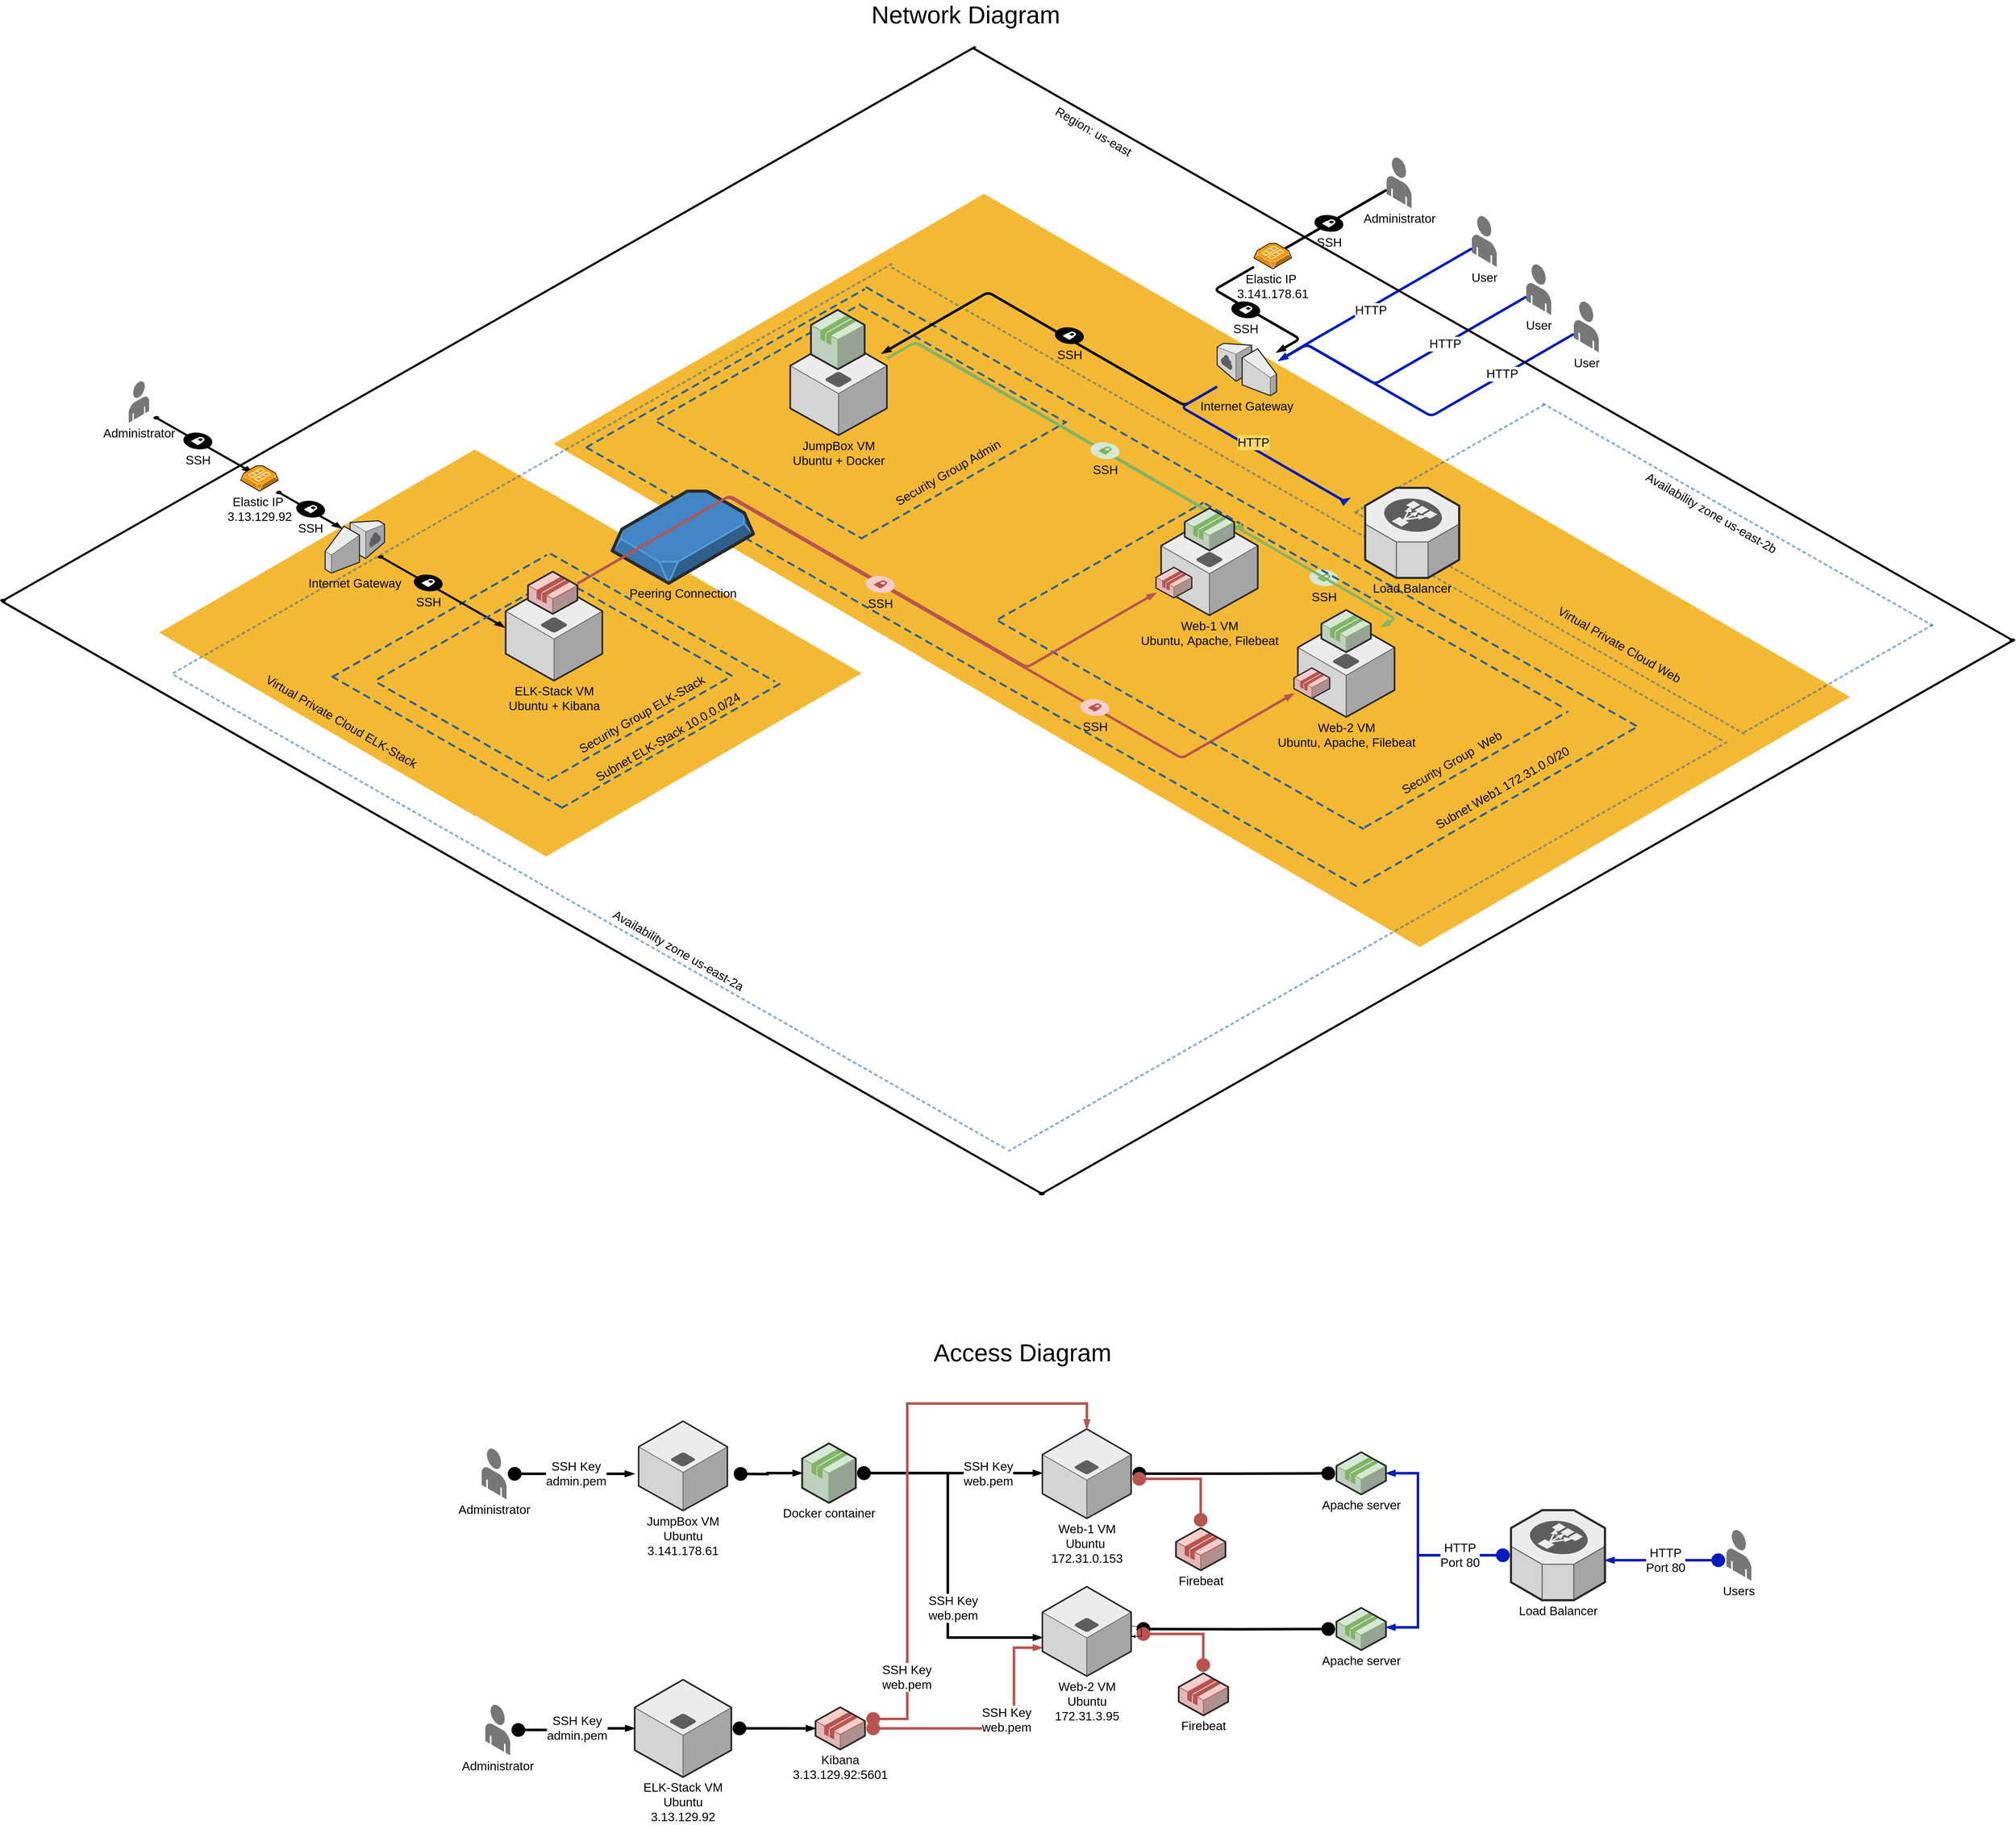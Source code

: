 <mxfile version="14.9.6" type="device"><diagram name="Page-1" id="aaaa8250-4180-3840-79b5-4cada1eebb92"><mxGraphModel dx="9424" dy="5125" grid="1" gridSize="10" guides="1" tooltips="1" connect="1" arrows="1" fold="1" page="1" pageScale="1" pageWidth="827" pageHeight="1169" background="none" math="0" shadow="0"><root><mxCell id="0"/><mxCell id="1" parent="0"/><mxCell id="qwmpuhk69MHLB99LC39P-27" value="" style="verticalLabelPosition=bottom;html=1;verticalAlign=top;strokeWidth=1;align=center;outlineConnect=0;dashed=0;outlineConnect=0;shape=mxgraph.aws3d.spot;aspect=fixed;" vertex="1" parent="1"><mxGeometry x="-850" y="1184.65" width="1240" height="720" as="geometry"/></mxCell><mxCell id="90_ph6UE6vy7NCLVFULz-76" value="" style="group" parent="1" vertex="1" connectable="0"><mxGeometry x="-55.06" y="682" width="2527.95" height="1470.63" as="geometry"/></mxCell><mxCell id="90_ph6UE6vy7NCLVFULz-73" value="" style="verticalLabelPosition=bottom;html=1;verticalAlign=top;strokeWidth=1;align=center;outlineConnect=0;dashed=0;outlineConnect=0;shape=mxgraph.aws3d.spot;aspect=fixed;" parent="90_ph6UE6vy7NCLVFULz-76" vertex="1"><mxGeometry x="1076.06" y="567.6" width="1451.89" height="843.03" as="geometry"/></mxCell><mxCell id="90_ph6UE6vy7NCLVFULz-74" value="" style="verticalLabelPosition=bottom;html=1;verticalAlign=top;strokeWidth=1;align=center;outlineConnect=0;dashed=0;outlineConnect=0;shape=mxgraph.aws3d.spot;aspect=fixed;" parent="90_ph6UE6vy7NCLVFULz-76" vertex="1"><mxGeometry x="100" width="1451.89" height="843.03" as="geometry"/></mxCell><mxCell id="90_ph6UE6vy7NCLVFULz-75" value="" style="verticalLabelPosition=bottom;html=1;verticalAlign=top;strokeWidth=1;align=center;outlineConnect=0;dashed=0;outlineConnect=0;shape=mxgraph.aws3d.spot;aspect=fixed;" parent="90_ph6UE6vy7NCLVFULz-76" vertex="1"><mxGeometry x="821.92" y="419.8" width="1451.89" height="843.03" as="geometry"/></mxCell><mxCell id="90_ph6UE6vy7NCLVFULz-30" value="" style="verticalLabelPosition=bottom;html=1;verticalAlign=top;strokeWidth=1;align=center;outlineConnect=0;dashed=0;outlineConnect=0;shape=mxgraph.aws3d.spot;aspect=fixed;" parent="90_ph6UE6vy7NCLVFULz-76" vertex="1"><mxGeometry x="956.06" y="637.6" width="1451.89" height="843.03" as="geometry"/></mxCell><mxCell id="7OMBLmciwJPAoPGfYYDL-64" value="" style="verticalLabelPosition=bottom;html=1;verticalAlign=top;strokeWidth=1;align=center;outlineConnect=0;dashed=0;outlineConnect=0;shape=mxgraph.aws3d.spot;aspect=fixed;" parent="90_ph6UE6vy7NCLVFULz-76" vertex="1"><mxGeometry x="-20" y="70" width="1451.89" height="843.03" as="geometry"/></mxCell><mxCell id="0JqIKPnrC1fX6wfPZxHP-19" value="" style="verticalLabelPosition=bottom;html=1;verticalAlign=top;strokeWidth=1;align=center;outlineConnect=0;dashed=0;outlineConnect=0;shape=mxgraph.aws3d.spot;aspect=fixed;" parent="90_ph6UE6vy7NCLVFULz-76" vertex="1"><mxGeometry x="701.92" y="489.8" width="1451.89" height="843.03" as="geometry"/></mxCell><mxCell id="90_ph6UE6vy7NCLVFULz-55" value="&lt;font style=&quot;font-size: 24px&quot;&gt;Availability zone&amp;nbsp;us-east-2b&lt;/font&gt;" style="text;html=1;strokeColor=none;fillColor=none;align=center;verticalAlign=middle;whiteSpace=wrap;rounded=0;rotation=30;" parent="90_ph6UE6vy7NCLVFULz-76" vertex="1"><mxGeometry x="2045.06" y="618" width="420" height="20" as="geometry"/></mxCell><mxCell id="7OMBLmciwJPAoPGfYYDL-44" value="&lt;font style=&quot;font-size: 24px&quot;&gt;SSH&lt;/font&gt;" style="verticalLabelPosition=bottom;html=1;verticalAlign=top;strokeWidth=1;dashed=0;shape=mxgraph.aws3d.secureConnection;fillColor=#d5e8d4;strokeColor=#82b366;aspect=fixed;rounded=1;shadow=0;comic=0;fontSize=12" parent="90_ph6UE6vy7NCLVFULz-76" vertex="1"><mxGeometry x="1465.06" y="738.0" width="57.0" height="34" as="geometry"/></mxCell><mxCell id="qwmpuhk69MHLB99LC39P-14" value="" style="group" vertex="1" connectable="0" parent="90_ph6UE6vy7NCLVFULz-76"><mxGeometry x="605.06" y="498" width="1710.67" height="1040.63" as="geometry"/></mxCell><mxCell id="qwmpuhk69MHLB99LC39P-15" value="" style="verticalLabelPosition=bottom;html=1;verticalAlign=top;strokeWidth=1;dashed=0;shape=mxgraph.aws3d.dashedArrowlessEdge;aspect=fixed;rounded=1;shadow=0;comic=0;fontFamily=Verdana;fontSize=12" vertex="1" parent="qwmpuhk69MHLB99LC39P-14"><mxGeometry x="-10" y="-314.06" width="1516.33" height="864.06" as="geometry"/></mxCell><mxCell id="qwmpuhk69MHLB99LC39P-16" value="" style="verticalLabelPosition=bottom;html=1;verticalAlign=top;strokeWidth=1;dashed=0;shape=mxgraph.aws3d.dashedArrowlessEdge;aspect=fixed;rounded=1;shadow=0;comic=0;fontFamily=Verdana;fontSize=12" vertex="1" parent="qwmpuhk69MHLB99LC39P-14"><mxGeometry x="-560" y="0.89" width="1519.6" height="865.93" as="geometry"/></mxCell><mxCell id="qwmpuhk69MHLB99LC39P-18" value="" style="verticalLabelPosition=bottom;html=1;verticalAlign=top;strokeWidth=1;dashed=0;shape=mxgraph.aws3d.dashedArrowlessEdge;aspect=fixed;rounded=1;shadow=0;comic=0;fontFamily=Verdana;fontSize=12;flipV=1;" vertex="1" parent="qwmpuhk69MHLB99LC39P-14"><mxGeometry x="967.563" y="551.995" width="533.232" height="304.085" as="geometry"/></mxCell><mxCell id="90_ph6UE6vy7NCLVFULz-26" value="" style="group" parent="1" vertex="1" connectable="0"><mxGeometry x="-910" y="1050" width="270" height="200" as="geometry"/></mxCell><mxCell id="7OMBLmciwJPAoPGfYYDL-54" value="&lt;font style=&quot;font-size: 24px&quot;&gt;Administrator&lt;/font&gt;" style="verticalLabelPosition=bottom;html=1;verticalAlign=top;strokeWidth=1;align=center;outlineConnect=0;dashed=0;outlineConnect=0;shape=mxgraph.aws3d.end_user;strokeColor=none;fillColor=#777777;aspect=fixed;flipH=1;" parent="90_ph6UE6vy7NCLVFULz-26" vertex="1"><mxGeometry width="40.091" height="82.195" as="geometry"/></mxCell><mxCell id="7OMBLmciwJPAoPGfYYDL-55" value="" style="verticalLabelPosition=bottom;html=1;verticalAlign=top;strokeWidth=1;dashed=0;shape=mxgraph.aws3d.arrowSE;fillColor=#000000;aspect=fixed;rounded=1;shadow=0;comic=0;fontFamily=Verdana;fontSize=12" parent="90_ph6UE6vy7NCLVFULz-26" vertex="1"><mxGeometry x="49.09" y="69.71" width="193.94" height="110.29" as="geometry"/></mxCell><mxCell id="7OMBLmciwJPAoPGfYYDL-37" value="" style="group" parent="1" vertex="1" connectable="0"><mxGeometry x="220" y="899.6" width="723.79" height="460" as="geometry"/></mxCell><mxCell id="0JqIKPnrC1fX6wfPZxHP-28" value="" style="verticalLabelPosition=bottom;html=1;verticalAlign=top;strokeWidth=1;dashed=0;shape=mxgraph.aws3d.dashedArrowlessEdge;fillColor=#000000;aspect=fixed;rounded=1;shadow=0;comic=0;fontFamily=Verdana;fontSize=12;fontColor=#000000;flipV=1;" parent="7OMBLmciwJPAoPGfYYDL-37" vertex="1"><mxGeometry x="310" y="231" width="402.29" height="228.72" as="geometry"/></mxCell><mxCell id="0JqIKPnrC1fX6wfPZxHP-29" value="" style="verticalLabelPosition=bottom;html=1;verticalAlign=top;strokeWidth=1;dashed=0;shape=mxgraph.aws3d.dashedArrowlessEdge;fillColor=#000000;aspect=fixed;rounded=1;shadow=0;comic=0;fontFamily=Verdana;fontSize=12;fontColor=#000000;flipV=1;" parent="7OMBLmciwJPAoPGfYYDL-37" vertex="1"><mxGeometry x="-90" width="397" height="225.72" as="geometry"/></mxCell><mxCell id="0JqIKPnrC1fX6wfPZxHP-30" value="" style="verticalLabelPosition=bottom;html=1;verticalAlign=top;strokeWidth=1;dashed=0;shape=mxgraph.aws3d.dashedArrowlessEdge;aspect=fixed;rounded=1;shadow=0;comic=0;fontFamily=Verdana;fontSize=12" parent="7OMBLmciwJPAoPGfYYDL-37" vertex="1"><mxGeometry x="-90" y="231.59" width="400.84" height="228.41" as="geometry"/></mxCell><mxCell id="0JqIKPnrC1fX6wfPZxHP-31" value="" style="verticalLabelPosition=bottom;html=1;verticalAlign=top;strokeWidth=1;dashed=0;shape=mxgraph.aws3d.dashedArrowlessEdge;aspect=fixed;rounded=1;shadow=0;comic=0;fontFamily=Verdana;fontSize=12" parent="7OMBLmciwJPAoPGfYYDL-37" vertex="1"><mxGeometry x="310" y="2.81" width="398.69" height="227.19" as="geometry"/></mxCell><mxCell id="0JqIKPnrC1fX6wfPZxHP-33" value="&lt;font style=&quot;font-size: 24px&quot;&gt;Security Group Admin&lt;/font&gt;" style="text;html=1;strokeColor=none;fillColor=none;align=center;verticalAlign=middle;whiteSpace=wrap;rounded=0;rotation=-30;" parent="7OMBLmciwJPAoPGfYYDL-37" vertex="1"><mxGeometry x="320.44" y="320.4" width="321.41" height="20" as="geometry"/></mxCell><mxCell id="0JqIKPnrC1fX6wfPZxHP-14" value="&lt;font style=&quot;font-size: 24px&quot;&gt;User&lt;/font&gt;" style="verticalLabelPosition=bottom;html=1;verticalAlign=top;strokeWidth=1;align=center;outlineConnect=0;dashed=0;outlineConnect=0;shape=mxgraph.aws3d.end_user;strokeColor=none;fillColor=#777777;aspect=fixed;" parent="1" vertex="1"><mxGeometry x="1729.5" y="725.18" width="49" height="100.46" as="geometry"/></mxCell><mxCell id="0JqIKPnrC1fX6wfPZxHP-36" value="&lt;font style=&quot;font-size: 24px&quot;&gt;User&lt;/font&gt;" style="verticalLabelPosition=bottom;html=1;verticalAlign=top;strokeWidth=1;align=center;outlineConnect=0;dashed=0;outlineConnect=0;shape=mxgraph.aws3d.end_user;strokeColor=none;fillColor=#777777;aspect=fixed;" parent="1" vertex="1"><mxGeometry x="1836.5" y="820" width="49" height="100.46" as="geometry"/></mxCell><mxCell id="0JqIKPnrC1fX6wfPZxHP-37" value="&lt;font style=&quot;font-size: 24px&quot;&gt;User&lt;/font&gt;" style="verticalLabelPosition=bottom;html=1;verticalAlign=top;strokeWidth=1;align=center;outlineConnect=0;dashed=0;outlineConnect=0;shape=mxgraph.aws3d.end_user;strokeColor=none;fillColor=#777777;aspect=fixed;" parent="1" vertex="1"><mxGeometry x="1930" y="893.18" width="49" height="100.46" as="geometry"/></mxCell><mxCell id="0JqIKPnrC1fX6wfPZxHP-38" value="&lt;font style=&quot;font-size: 24px&quot;&gt;Administrator&lt;/font&gt;" style="verticalLabelPosition=bottom;html=1;verticalAlign=top;strokeWidth=1;align=center;outlineConnect=0;dashed=0;outlineConnect=0;shape=mxgraph.aws3d.end_user;strokeColor=none;fillColor=#777777;aspect=fixed;" parent="1" vertex="1"><mxGeometry x="1562" y="610" width="49" height="100.46" as="geometry"/></mxCell><mxCell id="0JqIKPnrC1fX6wfPZxHP-49" value="&lt;font style=&quot;font-size: 24px&quot;&gt;Virtual Private Cloud Web&lt;/font&gt;" style="text;html=1;strokeColor=none;fillColor=none;align=center;verticalAlign=middle;whiteSpace=wrap;rounded=0;rotation=30;" parent="1" vertex="1"><mxGeometry x="1859.0" y="1559" width="321.41" height="20" as="geometry"/></mxCell><mxCell id="0JqIKPnrC1fX6wfPZxHP-53" value="" style="edgeStyle=isometricEdgeStyle;endArrow=blockThin;html=1;labelBackgroundColor=none;strokeColor=#001DBC;strokeWidth=5;fontFamily=Verdana;fontSize=12;endFill=1;fillColor=#0050ef;" parent="1" source="0JqIKPnrC1fX6wfPZxHP-14" edge="1"><mxGeometry width="50" height="100" relative="1" as="geometry"><mxPoint x="1405.29" y="593.947" as="sourcePoint"/><mxPoint x="1350" y="1010" as="targetPoint"/><Array as="points"><mxPoint x="1418.43" y="970"/></Array></mxGeometry></mxCell><mxCell id="90_ph6UE6vy7NCLVFULz-3" value="&lt;font style=&quot;font-size: 24px&quot;&gt;HTTP&lt;/font&gt;" style="edgeLabel;html=1;align=center;verticalAlign=middle;resizable=0;points=[];" parent="0JqIKPnrC1fX6wfPZxHP-53" vertex="1" connectable="0"><mxGeometry x="-0.811" relative="1" as="geometry"><mxPoint x="-163" y="100" as="offset"/></mxGeometry></mxCell><mxCell id="0JqIKPnrC1fX6wfPZxHP-54" value="" style="edgeStyle=isometricEdgeStyle;endArrow=blockThin;html=1;labelBackgroundColor=none;strokeColor=#001DBC;strokeWidth=5;fontFamily=Verdana;fontSize=12;endFill=1;fillColor=#0050ef;" parent="1" source="0JqIKPnrC1fX6wfPZxHP-37" edge="1"><mxGeometry width="50" height="100" relative="1" as="geometry"><mxPoint x="1549.43" y="1004.375" as="sourcePoint"/><mxPoint x="1350" y="1010" as="targetPoint"/><Array as="points"><mxPoint x="1530" y="1050"/></Array></mxGeometry></mxCell><mxCell id="90_ph6UE6vy7NCLVFULz-2" value="&lt;font style=&quot;font-size: 24px&quot;&gt;HTTP&lt;/font&gt;" style="edgeLabel;html=1;align=center;verticalAlign=middle;resizable=0;points=[];" parent="0JqIKPnrC1fX6wfPZxHP-54" vertex="1" connectable="0"><mxGeometry x="-0.603" y="2" relative="1" as="geometry"><mxPoint x="-27" y="10" as="offset"/></mxGeometry></mxCell><mxCell id="0JqIKPnrC1fX6wfPZxHP-56" value="" style="edgeStyle=isometricEdgeStyle;endArrow=blockThin;html=1;labelBackgroundColor=none;strokeColor=#001DBC;strokeWidth=5;fontFamily=Verdana;fontSize=12;endFill=1;fillColor=#0050ef;" parent="1" source="0JqIKPnrC1fX6wfPZxHP-36" edge="1"><mxGeometry width="50" height="100" relative="1" as="geometry"><mxPoint x="1549.43" y="1004.375" as="sourcePoint"/><mxPoint x="1350" y="1010" as="targetPoint"/><Array as="points"><mxPoint x="1460" y="1010"/></Array></mxGeometry></mxCell><mxCell id="90_ph6UE6vy7NCLVFULz-1" value="&lt;font style=&quot;font-size: 24px&quot;&gt;HTTP&lt;/font&gt;" style="edgeLabel;html=1;align=center;verticalAlign=middle;resizable=0;points=[];" parent="0JqIKPnrC1fX6wfPZxHP-56" vertex="1" connectable="0"><mxGeometry x="-0.705" y="3" relative="1" as="geometry"><mxPoint x="-89" y="48" as="offset"/></mxGeometry></mxCell><mxCell id="0JqIKPnrC1fX6wfPZxHP-61" value="" style="edgeStyle=isometricEdgeStyle;endArrow=blockThin;html=1;labelBackgroundColor=none;strokeColor=#000000;strokeWidth=5;fontFamily=Verdana;fontSize=12;endFill=1;" parent="1" source="0JqIKPnrC1fX6wfPZxHP-38" edge="1"><mxGeometry width="50" height="100" relative="1" as="geometry"><mxPoint x="1554.88" y="829.125" as="sourcePoint"/><mxPoint x="1340" y="800" as="targetPoint"/><Array as="points"><mxPoint x="1340" y="810"/></Array></mxGeometry></mxCell><mxCell id="1a8abee3a6cfdf20-2" value="&lt;font style=&quot;font-size: 24px&quot;&gt;SSH&lt;/font&gt;" style="verticalLabelPosition=bottom;html=1;verticalAlign=top;strokeWidth=1;dashed=0;shape=mxgraph.aws3d.secureConnection;fillColor=#000000;strokeColor=#ffffff;aspect=fixed;rounded=1;shadow=0;comic=0;fontSize=12" parent="1" vertex="1"><mxGeometry x="1420" y="723.23" width="57.0" height="34" as="geometry"/></mxCell><mxCell id="0JqIKPnrC1fX6wfPZxHP-70" value="" style="edgeStyle=isometricEdgeStyle;endArrow=blockThin;html=1;labelBackgroundColor=none;strokeColor=#000000;strokeWidth=5;fontFamily=Verdana;fontSize=12;endFill=1;" parent="1" source="7OMBLmciwJPAoPGfYYDL-15" edge="1"><mxGeometry width="50" height="100" relative="1" as="geometry"><mxPoint x="1119.76" y="1124.426" as="sourcePoint"/><mxPoint x="570" y="995.942" as="targetPoint"/><Array as="points"><mxPoint x="960" y="980"/></Array></mxGeometry></mxCell><mxCell id="0JqIKPnrC1fX6wfPZxHP-110" style="edgeStyle=orthogonalEdgeStyle;rounded=0;orthogonalLoop=1;jettySize=auto;html=1;startArrow=circle;startFill=1;endArrow=circle;endFill=1;strokeWidth=5;" parent="1" source="7OMBLmciwJPAoPGfYYDL-79" target="0JqIKPnrC1fX6wfPZxHP-103" edge="1"><mxGeometry relative="1" as="geometry"><mxPoint x="1318.69" y="3183" as="sourcePoint"/><Array as="points"/></mxGeometry></mxCell><mxCell id="0JqIKPnrC1fX6wfPZxHP-97" style="edgeStyle=orthogonalEdgeStyle;rounded=0;orthogonalLoop=1;jettySize=auto;html=1;startArrow=circle;startFill=1;endArrow=blockThin;endFill=1;strokeWidth=5;" parent="1" source="0JqIKPnrC1fX6wfPZxHP-94" target="7OMBLmciwJPAoPGfYYDL-79" edge="1"><mxGeometry relative="1" as="geometry"><Array as="points"><mxPoint x="849.69" y="3197"/><mxPoint x="849.69" y="3197"/></Array><mxPoint x="875.15" y="3055.6" as="targetPoint"/></mxGeometry></mxCell><mxCell id="0JqIKPnrC1fX6wfPZxHP-101" value="&lt;font style=&quot;font-size: 24px&quot;&gt;SSH Key&lt;br&gt;web.pem&lt;br&gt;&lt;/font&gt;" style="edgeLabel;html=1;align=center;verticalAlign=middle;resizable=0;points=[];" parent="0JqIKPnrC1fX6wfPZxHP-97" vertex="1" connectable="0"><mxGeometry x="0.478" y="-3" relative="1" as="geometry"><mxPoint x="-11" y="-2" as="offset"/></mxGeometry></mxCell><mxCell id="0JqIKPnrC1fX6wfPZxHP-98" style="edgeStyle=orthogonalEdgeStyle;rounded=0;orthogonalLoop=1;jettySize=auto;html=1;startArrow=circle;startFill=1;endArrow=blockThin;endFill=1;strokeWidth=5;" parent="1" source="0JqIKPnrC1fX6wfPZxHP-94" target="7OMBLmciwJPAoPGfYYDL-98" edge="1"><mxGeometry relative="1" as="geometry"><Array as="points"><mxPoint x="699.69" y="3197"/><mxPoint x="699.69" y="3520"/></Array><mxPoint x="875.15" y="3346" as="targetPoint"/></mxGeometry></mxCell><mxCell id="0JqIKPnrC1fX6wfPZxHP-102" value="&lt;span style=&quot;font-size: 24px&quot;&gt;SSH Key&lt;br&gt;web.pem&lt;br&gt;&lt;/span&gt;" style="edgeLabel;html=1;align=center;verticalAlign=middle;resizable=0;points=[];" parent="0JqIKPnrC1fX6wfPZxHP-98" vertex="1" connectable="0"><mxGeometry x="0.577" y="-1" relative="1" as="geometry"><mxPoint x="-30" y="-59" as="offset"/></mxGeometry></mxCell><mxCell id="0JqIKPnrC1fX6wfPZxHP-94" value="&lt;font style=&quot;font-size: 24px&quot;&gt;Docker container&lt;/font&gt;" style="verticalLabelPosition=bottom;html=1;verticalAlign=top;strokeWidth=1;align=center;outlineConnect=0;dashed=0;outlineConnect=0;shape=mxgraph.aws3d.application;fillColor=#d5e8d4;strokeColor=#82b366;aspect=fixed;" parent="1" vertex="1"><mxGeometry x="413.5" y="3138.33" width="105.39" height="116.95" as="geometry"/></mxCell><mxCell id="0JqIKPnrC1fX6wfPZxHP-109" style="edgeStyle=orthogonalEdgeStyle;rounded=0;orthogonalLoop=1;jettySize=auto;html=1;startArrow=circle;startFill=1;endArrow=circle;endFill=1;strokeWidth=5;" parent="1" target="0JqIKPnrC1fX6wfPZxHP-104" edge="1"><mxGeometry relative="1" as="geometry"><mxPoint x="1068.15" y="3503.167" as="sourcePoint"/></mxGeometry></mxCell><mxCell id="0JqIKPnrC1fX6wfPZxHP-99" style="edgeStyle=orthogonalEdgeStyle;rounded=0;orthogonalLoop=1;jettySize=auto;html=1;startArrow=circle;startFill=1;endArrow=blockThin;endFill=1;strokeWidth=5;" parent="1" target="0JqIKPnrC1fX6wfPZxHP-94" edge="1"><mxGeometry relative="1" as="geometry"><mxPoint x="276.5" y="3198.2" as="sourcePoint"/></mxGeometry></mxCell><mxCell id="0JqIKPnrC1fX6wfPZxHP-100" value="&lt;font style=&quot;font-size: 24px&quot;&gt;&lt;br&gt;&lt;/font&gt;" style="edgeLabel;html=1;align=center;verticalAlign=middle;resizable=0;points=[];" parent="0JqIKPnrC1fX6wfPZxHP-99" vertex="1" connectable="0"><mxGeometry x="0.227" y="-2" relative="1" as="geometry"><mxPoint x="-17" y="1" as="offset"/></mxGeometry></mxCell><mxCell id="0JqIKPnrC1fX6wfPZxHP-103" value="&lt;font style=&quot;font-size: 24px&quot;&gt;Apache server&lt;/font&gt;" style="verticalLabelPosition=bottom;html=1;verticalAlign=top;strokeWidth=1;align=center;outlineConnect=0;dashed=0;outlineConnect=0;shape=mxgraph.aws3d.application2;fillColor=#d5e8d4;strokeColor=#82b366;aspect=fixed;" parent="1" vertex="1"><mxGeometry x="1463.498" y="3155.58" width="97.285" height="83.163" as="geometry"/></mxCell><mxCell id="0JqIKPnrC1fX6wfPZxHP-104" value="&lt;font style=&quot;font-size: 24px&quot;&gt;Apache server&lt;/font&gt;" style="verticalLabelPosition=bottom;html=1;verticalAlign=top;strokeWidth=1;align=center;outlineConnect=0;dashed=0;outlineConnect=0;shape=mxgraph.aws3d.application2;fillColor=#d5e8d4;strokeColor=#82b366;aspect=fixed;" parent="1" vertex="1"><mxGeometry x="1463.498" y="3461.58" width="97.285" height="83.163" as="geometry"/></mxCell><mxCell id="0JqIKPnrC1fX6wfPZxHP-106" style="edgeStyle=orthogonalEdgeStyle;rounded=0;orthogonalLoop=1;jettySize=auto;html=1;startArrow=circle;startFill=1;endArrow=blockThin;endFill=1;strokeWidth=5;fillColor=#0050ef;strokeColor=#001DBC;" parent="1" source="0JqIKPnrC1fX6wfPZxHP-105" target="0JqIKPnrC1fX6wfPZxHP-103" edge="1"><mxGeometry relative="1" as="geometry"><Array as="points"><mxPoint x="1623.69" y="3358"/><mxPoint x="1623.69" y="3197"/></Array></mxGeometry></mxCell><mxCell id="0JqIKPnrC1fX6wfPZxHP-107" style="edgeStyle=orthogonalEdgeStyle;rounded=0;orthogonalLoop=1;jettySize=auto;html=1;startArrow=circle;startFill=1;endArrow=blockThin;endFill=1;strokeWidth=5;fillColor=#0050ef;strokeColor=#001DBC;" parent="1" source="0JqIKPnrC1fX6wfPZxHP-105" target="0JqIKPnrC1fX6wfPZxHP-104" edge="1"><mxGeometry relative="1" as="geometry"><Array as="points"><mxPoint x="1623.69" y="3358"/><mxPoint x="1623.69" y="3500"/></Array></mxGeometry></mxCell><mxCell id="0JqIKPnrC1fX6wfPZxHP-108" value="&lt;font style=&quot;font-size: 24px&quot;&gt;HTTP&lt;br&gt;Port 80&lt;/font&gt;" style="edgeLabel;html=1;align=center;verticalAlign=middle;resizable=0;points=[];" parent="0JqIKPnrC1fX6wfPZxHP-107" vertex="1" connectable="0"><mxGeometry x="-0.331" y="2" relative="1" as="geometry"><mxPoint x="29" y="-2" as="offset"/></mxGeometry></mxCell><mxCell id="0JqIKPnrC1fX6wfPZxHP-105" value="&lt;font style=&quot;font-size: 24px&quot;&gt;Load Balancer&lt;/font&gt;" style="verticalLabelPosition=bottom;html=1;verticalAlign=top;strokeWidth=1;align=center;outlineConnect=0;dashed=0;outlineConnect=0;shape=mxgraph.aws3d.elasticLoadBalancing;fillColor=#ECECEC;strokeColor=#5E5E5E;aspect=fixed;" parent="1" vertex="1"><mxGeometry x="1806.5" y="3269.66" width="184.69" height="177" as="geometry"/></mxCell><mxCell id="0JqIKPnrC1fX6wfPZxHP-113" style="edgeStyle=orthogonalEdgeStyle;rounded=0;orthogonalLoop=1;jettySize=auto;html=1;startArrow=circle;startFill=1;endArrow=blockThin;endFill=1;strokeWidth=5;" parent="1" source="0JqIKPnrC1fX6wfPZxHP-112" edge="1"><mxGeometry relative="1" as="geometry"><mxPoint x="83.5" y="3198.16" as="targetPoint"/></mxGeometry></mxCell><mxCell id="0JqIKPnrC1fX6wfPZxHP-114" value="&lt;font style=&quot;font-size: 24px&quot;&gt;SSH Key&lt;br&gt;admin.pem&lt;br&gt;&lt;/font&gt;" style="edgeLabel;html=1;align=center;verticalAlign=middle;resizable=0;points=[];" parent="0JqIKPnrC1fX6wfPZxHP-113" vertex="1" connectable="0"><mxGeometry x="0.092" y="1" relative="1" as="geometry"><mxPoint x="-1" as="offset"/></mxGeometry></mxCell><mxCell id="0JqIKPnrC1fX6wfPZxHP-112" value="&lt;font style=&quot;font-size: 24px&quot;&gt;Administrator&lt;/font&gt;" style="verticalLabelPosition=bottom;html=1;verticalAlign=top;strokeWidth=1;align=center;outlineConnect=0;dashed=0;outlineConnect=0;shape=mxgraph.aws3d.end_user;strokeColor=none;fillColor=#777777;aspect=fixed;" parent="1" vertex="1"><mxGeometry x="-216.5" y="3147.93" width="49" height="100.46" as="geometry"/></mxCell><mxCell id="0JqIKPnrC1fX6wfPZxHP-115" value="&lt;font style=&quot;font-size: 48px&quot;&gt;Network Diagram&lt;/font&gt;" style="text;html=1;strokeColor=none;fillColor=none;align=center;verticalAlign=middle;whiteSpace=wrap;rounded=0;" parent="1" vertex="1"><mxGeometry x="19.28" y="320" width="1431.5" height="20" as="geometry"/></mxCell><mxCell id="0JqIKPnrC1fX6wfPZxHP-117" value="&lt;font style=&quot;font-size: 48px&quot;&gt;Access Diagram&lt;/font&gt;" style="text;html=1;strokeColor=none;fillColor=none;align=center;verticalAlign=middle;whiteSpace=wrap;rounded=0;" parent="1" vertex="1"><mxGeometry x="441.78" y="2950" width="809" height="20" as="geometry"/></mxCell><mxCell id="7OMBLmciwJPAoPGfYYDL-15" value="&lt;font style=&quot;font-size: 24px&quot;&gt;Internet Gateway&lt;/font&gt;" style="verticalLabelPosition=bottom;html=1;verticalAlign=top;strokeWidth=1;align=center;outlineConnect=0;dashed=0;outlineConnect=0;shape=mxgraph.aws3d.internetGateway;fillColor=#ECECEC;strokeColor=#5E5E5E;aspect=fixed;flipH=1;" parent="1" vertex="1"><mxGeometry x="1229" y="976" width="116.7" height="102.8" as="geometry"/></mxCell><mxCell id="7OMBLmciwJPAoPGfYYDL-16" value="&lt;font&gt;&lt;font size=&quot;5&quot;&gt;Elastic IP&amp;nbsp;&lt;/font&gt;&lt;br&gt;&lt;font size=&quot;5&quot;&gt;3.141.178.61&lt;/font&gt;&lt;br&gt;&lt;/font&gt;" style="verticalLabelPosition=bottom;html=1;verticalAlign=top;strokeWidth=1;align=center;outlineConnect=0;dashed=0;outlineConnect=0;shape=mxgraph.aws3d.ami2;aspect=fixed;fillColor=#FF9900;strokeColor=#ffffff;" parent="1" vertex="1"><mxGeometry x="1301.35" y="779.41" width="74" height="50" as="geometry"/></mxCell><mxCell id="7OMBLmciwJPAoPGfYYDL-19" value="" style="edgeStyle=isometricEdgeStyle;endArrow=blockThin;html=1;labelBackgroundColor=none;strokeColor=#000000;strokeWidth=5;fontFamily=Verdana;fontSize=12;endFill=1;" parent="1" source="7OMBLmciwJPAoPGfYYDL-16" target="7OMBLmciwJPAoPGfYYDL-15" edge="1"><mxGeometry width="50" height="100" relative="1" as="geometry"><mxPoint x="1170" y="920" as="sourcePoint"/><mxPoint x="1225.35" y="903.048" as="targetPoint"/><Array as="points"><mxPoint x="1310" y="920"/></Array></mxGeometry></mxCell><mxCell id="7OMBLmciwJPAoPGfYYDL-21" value="&lt;font style=&quot;font-size: 24px&quot;&gt;SSH&lt;/font&gt;" style="verticalLabelPosition=bottom;html=1;verticalAlign=top;strokeWidth=1;dashed=0;shape=mxgraph.aws3d.secureConnection;fillColor=#000000;strokeColor=#ffffff;aspect=fixed;rounded=1;shadow=0;comic=0;fontSize=12" parent="1" vertex="1"><mxGeometry x="1256.7" y="893.18" width="57.0" height="34" as="geometry"/></mxCell><mxCell id="7OMBLmciwJPAoPGfYYDL-78" value="&lt;font size=&quot;5&quot;&gt;JumpBox VM&lt;/font&gt;&lt;br&gt;&lt;font size=&quot;5&quot;&gt;Ubuntu&lt;/font&gt;&lt;br&gt;&lt;font size=&quot;5&quot;&gt;3.141.178.61&lt;/font&gt;" style="verticalLabelPosition=bottom;html=1;verticalAlign=top;strokeWidth=1;align=center;outlineConnect=0;dashed=0;outlineConnect=0;shape=mxgraph.aws3d.application_server;fillColor=#ECECEC;strokeColor=#5E5E5E;aspect=fixed;" parent="1" vertex="1"><mxGeometry x="92.11" y="3094.74" width="174.39" height="175.81" as="geometry"/></mxCell><mxCell id="7OMBLmciwJPAoPGfYYDL-79" value="&lt;font size=&quot;5&quot;&gt;Web-1 VM&lt;/font&gt;&lt;br&gt;&lt;font size=&quot;5&quot;&gt;Ubuntu&amp;nbsp;&lt;/font&gt;&lt;br&gt;&lt;font size=&quot;5&quot;&gt;172.31.0.153&lt;/font&gt;" style="verticalLabelPosition=bottom;html=1;verticalAlign=top;strokeWidth=1;align=center;outlineConnect=0;dashed=0;outlineConnect=0;shape=mxgraph.aws3d.application_server;fillColor=#ECECEC;strokeColor=#5E5E5E;aspect=fixed;" parent="1" vertex="1"><mxGeometry x="885.62" y="3110" width="174.39" height="175.81" as="geometry"/></mxCell><mxCell id="7OMBLmciwJPAoPGfYYDL-80" value="&lt;font style=&quot;font-size: 24px&quot;&gt;Firebeat&lt;/font&gt;" style="verticalLabelPosition=bottom;html=1;verticalAlign=top;strokeWidth=1;align=center;outlineConnect=0;dashed=0;outlineConnect=0;shape=mxgraph.aws3d.application2;fillColor=#f8cecc;strokeColor=#b85450;aspect=fixed;" parent="1" vertex="1"><mxGeometry x="1148.118" y="3304.74" width="97.285" height="83.163" as="geometry"/></mxCell><mxCell id="7OMBLmciwJPAoPGfYYDL-81" value="&lt;font style=&quot;font-size: 24px&quot;&gt;Firebeat&lt;/font&gt;" style="verticalLabelPosition=bottom;html=1;verticalAlign=top;strokeWidth=1;align=center;outlineConnect=0;dashed=0;outlineConnect=0;shape=mxgraph.aws3d.application2;fillColor=#f8cecc;strokeColor=#b85450;aspect=fixed;" parent="1" vertex="1"><mxGeometry x="1153.498" y="3590" width="97.285" height="83.163" as="geometry"/></mxCell><mxCell id="7OMBLmciwJPAoPGfYYDL-82" style="edgeStyle=orthogonalEdgeStyle;rounded=0;orthogonalLoop=1;jettySize=auto;html=1;startArrow=circle;startFill=1;endArrow=circle;endFill=1;strokeWidth=5;fillColor=#f8cecc;strokeColor=#b85450;" parent="1" target="7OMBLmciwJPAoPGfYYDL-81" edge="1"><mxGeometry relative="1" as="geometry"><mxPoint x="1068.15" y="3513.0" as="sourcePoint"/><mxPoint x="1363.498" y="3463.2" as="targetPoint"/><Array as="points"><mxPoint x="1201.69" y="3513"/></Array></mxGeometry></mxCell><mxCell id="7OMBLmciwJPAoPGfYYDL-83" style="edgeStyle=orthogonalEdgeStyle;rounded=0;orthogonalLoop=1;jettySize=auto;html=1;startArrow=circle;startFill=1;endArrow=circle;endFill=1;strokeWidth=5;fillColor=#f8cecc;strokeColor=#b85450;" parent="1" source="7OMBLmciwJPAoPGfYYDL-79" target="7OMBLmciwJPAoPGfYYDL-80" edge="1"><mxGeometry relative="1" as="geometry"><mxPoint x="1210.01" y="3208" as="sourcePoint"/><mxPoint x="1363.498" y="3163.2" as="targetPoint"/><Array as="points"><mxPoint x="1196.69" y="3208"/></Array></mxGeometry></mxCell><mxCell id="7OMBLmciwJPAoPGfYYDL-84" value="" style="group" parent="1" vertex="1" connectable="0"><mxGeometry x="84.3" y="3580" width="190" height="214.34" as="geometry"/></mxCell><mxCell id="7OMBLmciwJPAoPGfYYDL-85" value="&lt;font style=&quot;font-size: 24px&quot;&gt;ELK-Stack VM&lt;br&gt;Ubuntu&lt;br&gt;&lt;span style=&quot;font-size: x-large&quot;&gt;3.13.129.92&lt;/span&gt;&lt;br&gt;&lt;/font&gt;" style="verticalLabelPosition=bottom;html=1;verticalAlign=top;strokeWidth=1;align=center;outlineConnect=0;dashed=0;outlineConnect=0;shape=mxgraph.aws3d.application_server;fillColor=#ECECEC;strokeColor=#5E5E5E;aspect=fixed;" parent="7OMBLmciwJPAoPGfYYDL-84" vertex="1"><mxGeometry y="22.8" width="190" height="191.54" as="geometry"/></mxCell><mxCell id="7OMBLmciwJPAoPGfYYDL-86" value="&lt;font style=&quot;font-size: 24px&quot;&gt;Kibana&lt;br&gt;&lt;span style=&quot;font-size: x-large&quot;&gt;3.13.129.92:5601&lt;/span&gt;&lt;br&gt;&lt;/font&gt;" style="verticalLabelPosition=bottom;html=1;verticalAlign=top;strokeWidth=1;align=center;outlineConnect=0;dashed=0;outlineConnect=0;shape=mxgraph.aws3d.application2;fillColor=#f8cecc;strokeColor=#b85450;aspect=fixed;" parent="1" vertex="1"><mxGeometry x="439.688" y="3657" width="97.285" height="83.163" as="geometry"/></mxCell><mxCell id="7OMBLmciwJPAoPGfYYDL-87" style="edgeStyle=orthogonalEdgeStyle;rounded=0;orthogonalLoop=1;jettySize=auto;html=1;startArrow=circle;startFill=1;endArrow=blockThin;endFill=1;strokeWidth=5;" parent="1" source="7OMBLmciwJPAoPGfYYDL-89" target="7OMBLmciwJPAoPGfYYDL-85" edge="1"><mxGeometry relative="1" as="geometry"><mxPoint x="-140.31" y="3720.04" as="sourcePoint"/><mxPoint x="80.69" y="3720" as="targetPoint"/></mxGeometry></mxCell><mxCell id="7OMBLmciwJPAoPGfYYDL-88" value="&lt;font style=&quot;font-size: 24px&quot;&gt;SSH Key&lt;br&gt;admin.pem&lt;br&gt;&lt;/font&gt;" style="edgeLabel;html=1;align=center;verticalAlign=middle;resizable=0;points=[];" parent="7OMBLmciwJPAoPGfYYDL-87" vertex="1" connectable="0"><mxGeometry x="0.092" y="1" relative="1" as="geometry"><mxPoint x="-1" as="offset"/></mxGeometry></mxCell><mxCell id="7OMBLmciwJPAoPGfYYDL-89" value="&lt;font style=&quot;font-size: 24px&quot;&gt;Administrator&lt;/font&gt;" style="verticalLabelPosition=bottom;html=1;verticalAlign=top;strokeWidth=1;align=center;outlineConnect=0;dashed=0;outlineConnect=0;shape=mxgraph.aws3d.end_user;strokeColor=none;fillColor=#777777;aspect=fixed;" parent="1" vertex="1"><mxGeometry x="-209.31" y="3651.35" width="49" height="100.46" as="geometry"/></mxCell><mxCell id="7OMBLmciwJPAoPGfYYDL-90" style="edgeStyle=orthogonalEdgeStyle;rounded=0;orthogonalLoop=1;jettySize=auto;html=1;startArrow=circle;startFill=1;endArrow=blockThin;endFill=1;strokeWidth=5;" parent="1" source="7OMBLmciwJPAoPGfYYDL-85" target="7OMBLmciwJPAoPGfYYDL-86" edge="1"><mxGeometry relative="1" as="geometry"><mxPoint x="282.69" y="3713.4" as="sourcePoint"/><mxPoint x="519.69" y="3710" as="targetPoint"/></mxGeometry></mxCell><mxCell id="7OMBLmciwJPAoPGfYYDL-91" value="&lt;font style=&quot;font-size: 24px&quot;&gt;&lt;br&gt;&lt;/font&gt;" style="edgeLabel;html=1;align=center;verticalAlign=middle;resizable=0;points=[];" parent="7OMBLmciwJPAoPGfYYDL-90" vertex="1" connectable="0"><mxGeometry x="0.227" y="-2" relative="1" as="geometry"><mxPoint x="-17" y="1" as="offset"/></mxGeometry></mxCell><mxCell id="7OMBLmciwJPAoPGfYYDL-94" style="edgeStyle=orthogonalEdgeStyle;rounded=0;orthogonalLoop=1;jettySize=auto;html=1;startArrow=circle;startFill=1;endArrow=blockThin;endFill=1;strokeWidth=5;fillColor=#f8cecc;strokeColor=#b85450;" parent="1" source="7OMBLmciwJPAoPGfYYDL-86" target="7OMBLmciwJPAoPGfYYDL-98" edge="1"><mxGeometry relative="1" as="geometry"><mxPoint x="284.3" y="3708.5" as="sourcePoint"/><mxPoint x="875.15" y="3343.0" as="targetPoint"/><Array as="points"><mxPoint x="829.69" y="3699"/><mxPoint x="829.69" y="3540"/></Array></mxGeometry></mxCell><mxCell id="7OMBLmciwJPAoPGfYYDL-95" value="&lt;font style=&quot;font-size: 24px&quot;&gt;SSH Key&lt;br&gt;web.pem&lt;br&gt;&lt;/font&gt;" style="edgeLabel;html=1;align=center;verticalAlign=middle;resizable=0;points=[];" parent="7OMBLmciwJPAoPGfYYDL-94" vertex="1" connectable="0"><mxGeometry x="0.227" y="-2" relative="1" as="geometry"><mxPoint x="-17" y="1" as="offset"/></mxGeometry></mxCell><mxCell id="7OMBLmciwJPAoPGfYYDL-96" style="edgeStyle=orthogonalEdgeStyle;rounded=0;orthogonalLoop=1;jettySize=auto;html=1;startArrow=circle;startFill=1;endArrow=blockThin;endFill=1;strokeWidth=5;fillColor=#f8cecc;strokeColor=#b85450;" parent="1" source="7OMBLmciwJPAoPGfYYDL-86" target="7OMBLmciwJPAoPGfYYDL-79" edge="1"><mxGeometry relative="1" as="geometry"><mxPoint x="626.972" y="3708.667" as="sourcePoint"/><mxPoint x="885.15" y="3353.0" as="targetPoint"/><Array as="points"><mxPoint x="620" y="3680"/><mxPoint x="620" y="3060"/><mxPoint x="973" y="3060"/></Array></mxGeometry></mxCell><mxCell id="7OMBLmciwJPAoPGfYYDL-97" value="&lt;font style=&quot;font-size: 24px&quot;&gt;SSH Key&lt;br&gt;web.pem&lt;br&gt;&lt;/font&gt;" style="edgeLabel;html=1;align=center;verticalAlign=middle;resizable=0;points=[];" parent="7OMBLmciwJPAoPGfYYDL-96" vertex="1" connectable="0"><mxGeometry x="0.227" y="-2" relative="1" as="geometry"><mxPoint x="-3" y="513" as="offset"/></mxGeometry></mxCell><mxCell id="7OMBLmciwJPAoPGfYYDL-98" value="&lt;font size=&quot;5&quot;&gt;Web-2 VM&lt;/font&gt;&lt;br&gt;&lt;font size=&quot;5&quot;&gt;Ubuntu&lt;/font&gt;&lt;br&gt;&lt;font size=&quot;5&quot;&gt;172.31.3.95&lt;/font&gt;" style="verticalLabelPosition=bottom;html=1;verticalAlign=top;strokeWidth=1;align=center;outlineConnect=0;dashed=0;outlineConnect=0;shape=mxgraph.aws3d.application_server;fillColor=#ECECEC;strokeColor=#5E5E5E;aspect=fixed;" parent="1" vertex="1"><mxGeometry x="885.62" y="3420" width="174.39" height="175.81" as="geometry"/></mxCell><mxCell id="7OMBLmciwJPAoPGfYYDL-99" style="edgeStyle=orthogonalEdgeStyle;rounded=0;orthogonalLoop=1;jettySize=auto;html=1;endArrow=blockThin;endFill=1;" parent="1" source="7OMBLmciwJPAoPGfYYDL-98" target="7OMBLmciwJPAoPGfYYDL-98" edge="1"><mxGeometry relative="1" as="geometry"/></mxCell><mxCell id="90_ph6UE6vy7NCLVFULz-10" value="" style="verticalLabelPosition=bottom;html=1;verticalAlign=top;strokeWidth=1;align=center;outlineConnect=0;dashed=0;outlineConnect=0;shape=mxgraph.aws3d.arrowlessNE;fillColor=#000000;aspect=fixed;" parent="1" vertex="1"><mxGeometry x="-1162" y="392" width="1917.34" height="1092.14" as="geometry"/></mxCell><mxCell id="90_ph6UE6vy7NCLVFULz-11" value="" style="verticalLabelPosition=bottom;html=1;verticalAlign=top;strokeWidth=1;align=center;outlineConnect=0;dashed=0;outlineConnect=0;shape=mxgraph.aws3d.arrowlessNE;fillColor=#000000;aspect=fixed;" parent="1" vertex="1"><mxGeometry x="879.52" y="1560" width="1913.53" height="1089.96" as="geometry"/></mxCell><mxCell id="90_ph6UE6vy7NCLVFULz-12" value="" style="verticalLabelPosition=bottom;html=1;verticalAlign=top;strokeWidth=1;align=center;outlineConnect=0;dashed=0;outlineConnect=0;shape=mxgraph.aws3d.arrowlessNE;fillColor=#000000;aspect=fixed;flipH=1;" parent="1" vertex="1"><mxGeometry x="-1160" y="1482.67" width="2049.33" height="1167.33" as="geometry"/></mxCell><mxCell id="90_ph6UE6vy7NCLVFULz-13" value="" style="verticalLabelPosition=bottom;html=1;verticalAlign=top;strokeWidth=1;align=center;outlineConnect=0;dashed=0;outlineConnect=0;shape=mxgraph.aws3d.arrowlessNE;fillColor=#000000;aspect=fixed;flipH=1;" parent="1" vertex="1"><mxGeometry x="750" y="395.97" width="2047.05" height="1166.03" as="geometry"/></mxCell><mxCell id="90_ph6UE6vy7NCLVFULz-25" value="" style="group" parent="1" vertex="1" connectable="0"><mxGeometry x="-790" y="1190" width="1977.81" height="1192.23" as="geometry"/></mxCell><mxCell id="7OMBLmciwJPAoPGfYYDL-24" value="" style="verticalLabelPosition=bottom;html=1;verticalAlign=top;strokeWidth=1;align=center;outlineConnect=0;dashed=0;outlineConnect=0;shape=mxgraph.aws3d.spot;aspect=fixed;" parent="90_ph6UE6vy7NCLVFULz-25" vertex="1"><mxGeometry x="80" y="74.65" width="1240" height="720" as="geometry"/></mxCell><mxCell id="7OMBLmciwJPAoPGfYYDL-25" value="&lt;font style=&quot;font-size: 24px&quot;&gt;Virtual Private Cloud ELK-Stack&lt;/font&gt;" style="text;html=1;strokeColor=none;fillColor=none;align=center;verticalAlign=middle;whiteSpace=wrap;rounded=0;rotation=30;" parent="90_ph6UE6vy7NCLVFULz-25" vertex="1"><mxGeometry x="87.91" y="520.0" width="420" height="20" as="geometry"/></mxCell><mxCell id="7OMBLmciwJPAoPGfYYDL-28" value="&lt;font style=&quot;font-size: 24px&quot;&gt;Internet Gateway&lt;/font&gt;" style="verticalLabelPosition=bottom;html=1;verticalAlign=top;strokeWidth=1;align=center;outlineConnect=0;dashed=0;outlineConnect=0;shape=mxgraph.aws3d.internetGateway;fillColor=#ECECEC;strokeColor=#5E5E5E;aspect=fixed;flipH=0;" parent="90_ph6UE6vy7NCLVFULz-25" vertex="1"><mxGeometry x="265.94" y="134.65" width="116.7" height="102.8" as="geometry"/></mxCell><mxCell id="7OMBLmciwJPAoPGfYYDL-35" value="" style="group" parent="90_ph6UE6vy7NCLVFULz-25" vertex="1" connectable="0"><mxGeometry x="320.79" y="224.65" width="986.79" height="420" as="geometry"/></mxCell><mxCell id="7OMBLmciwJPAoPGfYYDL-31" value="" style="verticalLabelPosition=bottom;html=1;verticalAlign=top;strokeWidth=1;dashed=0;shape=mxgraph.aws3d.dashedArrowlessEdge;fillColor=#000000;aspect=fixed;rounded=1;shadow=0;comic=0;fontFamily=Verdana;fontSize=12;fontColor=#000000;flipV=1;" parent="7OMBLmciwJPAoPGfYYDL-35" vertex="1"><mxGeometry x="390" y="220" width="346.43" height="196.97" as="geometry"/></mxCell><mxCell id="7OMBLmciwJPAoPGfYYDL-32" value="" style="verticalLabelPosition=bottom;html=1;verticalAlign=top;strokeWidth=1;dashed=0;shape=mxgraph.aws3d.dashedArrowlessEdge;fillColor=#000000;aspect=fixed;rounded=1;shadow=0;comic=0;fontFamily=Verdana;fontSize=12;fontColor=#000000;flipV=1;" parent="7OMBLmciwJPAoPGfYYDL-35" vertex="1"><mxGeometry x="-40" y="-22" width="419.72" height="238.63" as="geometry"/></mxCell><mxCell id="7OMBLmciwJPAoPGfYYDL-33" value="" style="verticalLabelPosition=bottom;html=1;verticalAlign=top;strokeWidth=1;dashed=0;shape=mxgraph.aws3d.dashedArrowlessEdge;aspect=fixed;rounded=1;shadow=0;comic=0;fontFamily=Verdana;fontSize=12" parent="7OMBLmciwJPAoPGfYYDL-35" vertex="1"><mxGeometry x="50" y="229.67" width="334.01" height="190.33" as="geometry"/></mxCell><mxCell id="7OMBLmciwJPAoPGfYYDL-34" value="" style="verticalLabelPosition=bottom;html=1;verticalAlign=top;strokeWidth=1;dashed=0;shape=mxgraph.aws3d.dashedArrowlessEdge;aspect=fixed;rounded=1;shadow=0;comic=0;fontFamily=Verdana;fontSize=12" parent="7OMBLmciwJPAoPGfYYDL-35" vertex="1"><mxGeometry x="400" y="18.59" width="349.08" height="198.92" as="geometry"/></mxCell><mxCell id="7OMBLmciwJPAoPGfYYDL-29" value="" style="group" parent="7OMBLmciwJPAoPGfYYDL-35" vertex="1" connectable="0"><mxGeometry x="422.643" y="145.286" width="564.147" height="242.886" as="geometry"/></mxCell><mxCell id="7OMBLmciwJPAoPGfYYDL-30" value="&lt;font style=&quot;font-size: 24px&quot;&gt;Security Group ELK-Stack&lt;/font&gt;" style="text;html=1;strokeColor=none;fillColor=none;align=center;verticalAlign=middle;whiteSpace=wrap;rounded=0;rotation=-30;" parent="7OMBLmciwJPAoPGfYYDL-29" vertex="1"><mxGeometry x="-73.036" y="134.357" width="438.199" height="22.283" as="geometry"/></mxCell><mxCell id="7OMBLmciwJPAoPGfYYDL-52" value="" style="verticalLabelPosition=bottom;html=1;verticalAlign=top;strokeWidth=1;dashed=0;shape=mxgraph.aws3d.arrowSE;fillColor=#000000;aspect=fixed;rounded=1;shadow=0;comic=0;fontFamily=Verdana;fontSize=12" parent="90_ph6UE6vy7NCLVFULz-25" vertex="1"><mxGeometry x="170" y="76.51" width="129.24" height="73.49" as="geometry"/></mxCell><mxCell id="7OMBLmciwJPAoPGfYYDL-53" value="&lt;font&gt;&lt;font size=&quot;5&quot;&gt;Elastic IP&amp;nbsp;&lt;/font&gt;&lt;br&gt;&lt;font size=&quot;5&quot;&gt;3.13.129.92&lt;/font&gt;&lt;br&gt;&lt;/font&gt;" style="verticalLabelPosition=bottom;html=1;verticalAlign=top;strokeWidth=1;align=center;outlineConnect=0;dashed=0;outlineConnect=0;shape=mxgraph.aws3d.ami2;aspect=fixed;fillColor=#FF9900;strokeColor=#ffffff;" parent="90_ph6UE6vy7NCLVFULz-25" vertex="1"><mxGeometry x="100.0" y="26.51" width="74" height="50" as="geometry"/></mxCell><mxCell id="7OMBLmciwJPAoPGfYYDL-56" value="&lt;font style=&quot;font-size: 24px&quot;&gt;SSH&lt;/font&gt;" style="verticalLabelPosition=bottom;html=1;verticalAlign=top;strokeWidth=1;dashed=0;shape=mxgraph.aws3d.secureConnection;fillColor=#000000;strokeColor=#ffffff;aspect=fixed;rounded=1;shadow=0;comic=0;fontSize=12" parent="90_ph6UE6vy7NCLVFULz-25" vertex="1"><mxGeometry x="208.94" y="95.0" width="57.0" height="34" as="geometry"/></mxCell><mxCell id="7OMBLmciwJPAoPGfYYDL-57" value="&lt;font style=&quot;font-size: 24px&quot;&gt;SSH&lt;/font&gt;" style="verticalLabelPosition=bottom;html=1;verticalAlign=top;strokeWidth=1;dashed=0;shape=mxgraph.aws3d.secureConnection;fillColor=#000000;strokeColor=#ffffff;aspect=fixed;rounded=1;shadow=0;comic=0;fontSize=12" parent="90_ph6UE6vy7NCLVFULz-25" vertex="1"><mxGeometry x="-12.71" y="-39" width="57.0" height="34" as="geometry"/></mxCell><mxCell id="7OMBLmciwJPAoPGfYYDL-71" value="&lt;font style=&quot;font-size: 24px&quot;&gt;Peering Connection&lt;/font&gt;" style="verticalLabelPosition=bottom;html=1;verticalAlign=top;strokeWidth=1;align=center;outlineConnect=0;dashed=0;outlineConnect=0;shape=mxgraph.aws3d.snapshot;fillColor=#4286c5;strokeColor=#57A2D8;flipH=1;aspect=fixed;" parent="90_ph6UE6vy7NCLVFULz-25" vertex="1"><mxGeometry x="830.15" y="76.51" width="277.45" height="180.94" as="geometry"/></mxCell><mxCell id="90_ph6UE6vy7NCLVFULz-45" value="&lt;font style=&quot;font-size: 24px&quot;&gt;Availability zone&amp;nbsp;us-east-2a&lt;/font&gt;" style="text;html=1;strokeColor=none;fillColor=none;align=center;verticalAlign=middle;whiteSpace=wrap;rounded=0;rotation=30;" parent="90_ph6UE6vy7NCLVFULz-25" vertex="1"><mxGeometry x="750" y="970.0" width="420" height="20" as="geometry"/></mxCell><mxCell id="7OMBLmciwJPAoPGfYYDL-58" value="" style="verticalLabelPosition=bottom;html=1;verticalAlign=top;strokeWidth=1;dashed=0;shape=mxgraph.aws3d.arrowSE;fillColor=#000000;aspect=fixed;rounded=1;shadow=0;comic=0;fontFamily=Verdana;fontSize=12" parent="90_ph6UE6vy7NCLVFULz-25" vertex="1"><mxGeometry x="370" y="203.02" width="249.06" height="141.63" as="geometry"/></mxCell><mxCell id="qwmpuhk69MHLB99LC39P-29" value="&lt;font&gt;&lt;font color=&quot;#000000&quot;&gt;&lt;font size=&quot;5&quot;&gt;Subnet ELK-Stack&amp;nbsp;&lt;/font&gt;&lt;/font&gt;&lt;font color=&quot;#000000&quot; size=&quot;5&quot;&gt;&lt;span&gt;10.0.0.0/24&lt;/span&gt;&lt;/font&gt;&lt;br&gt;&lt;/font&gt;" style="text;html=1;strokeColor=none;fillColor=none;align=center;verticalAlign=middle;whiteSpace=wrap;rounded=0;rotation=-30;fontColor=#FFFFFF;direction=west;" vertex="1" parent="90_ph6UE6vy7NCLVFULz-25"><mxGeometry x="730" y="550.0" width="420" height="20" as="geometry"/></mxCell><mxCell id="qwmpuhk69MHLB99LC39P-30" value="" style="group" vertex="1" connectable="0" parent="90_ph6UE6vy7NCLVFULz-25"><mxGeometry x="350" y="280.0" width="986.79" height="420" as="geometry"/></mxCell><mxCell id="qwmpuhk69MHLB99LC39P-31" value="" style="verticalLabelPosition=bottom;html=1;verticalAlign=top;strokeWidth=1;dashed=0;shape=mxgraph.aws3d.dashedArrowlessEdge;fillColor=#000000;aspect=fixed;rounded=1;shadow=0;comic=0;fontFamily=Verdana;fontSize=12;fontColor=#000000;flipV=1;" vertex="1" parent="qwmpuhk69MHLB99LC39P-30"><mxGeometry x="381" y="172" width="434.38" height="246.97" as="geometry"/></mxCell><mxCell id="qwmpuhk69MHLB99LC39P-32" value="" style="verticalLabelPosition=bottom;html=1;verticalAlign=top;strokeWidth=1;dashed=0;shape=mxgraph.aws3d.dashedArrowlessEdge;fillColor=#000000;aspect=fixed;rounded=1;shadow=0;comic=0;fontFamily=Verdana;fontSize=12;fontColor=#000000;flipV=1;" vertex="1" parent="qwmpuhk69MHLB99LC39P-30"><mxGeometry x="20" y="-30" width="344.54" height="195.89" as="geometry"/></mxCell><mxCell id="qwmpuhk69MHLB99LC39P-33" value="" style="verticalLabelPosition=bottom;html=1;verticalAlign=top;strokeWidth=1;dashed=0;shape=mxgraph.aws3d.dashedArrowlessEdge;aspect=fixed;rounded=1;shadow=0;comic=0;fontFamily=Verdana;fontSize=12" vertex="1" parent="qwmpuhk69MHLB99LC39P-30"><mxGeometry x="-70" y="161.29" width="454.01" height="258.71" as="geometry"/></mxCell><mxCell id="qwmpuhk69MHLB99LC39P-34" value="" style="verticalLabelPosition=bottom;html=1;verticalAlign=top;strokeWidth=1;dashed=0;shape=mxgraph.aws3d.dashedArrowlessEdge;aspect=fixed;rounded=1;shadow=0;comic=0;fontFamily=Verdana;fontSize=12" vertex="1" parent="qwmpuhk69MHLB99LC39P-30"><mxGeometry x="360" y="-79.89" width="438.53" height="249.89" as="geometry"/></mxCell><mxCell id="7OMBLmciwJPAoPGfYYDL-75" value="" style="edgeStyle=isometricEdgeStyle;endArrow=blockThin;html=1;labelBackgroundColor=none;strokeColor=#b85450;strokeWidth=5;fontFamily=Verdana;fontSize=12;endFill=1;fillColor=#f8cecc;startArrow=none;" parent="1" target="qwmpuhk69MHLB99LC39P-12" edge="1"><mxGeometry width="50" height="100" relative="1" as="geometry"><mxPoint x="-28.118" y="1448.148" as="sourcePoint"/><mxPoint x="1400" y="1684.286" as="targetPoint"/><Array as="points"><mxPoint x="620" y="1480"/></Array></mxGeometry></mxCell><mxCell id="90_ph6UE6vy7NCLVFULz-14" value="&lt;font style=&quot;font-size: 24px&quot;&gt;Region: us-east&lt;/font&gt;" style="text;html=1;strokeColor=none;fillColor=none;align=center;verticalAlign=middle;whiteSpace=wrap;rounded=0;rotation=30;" parent="1" vertex="1"><mxGeometry x="775.62" y="550.0" width="420" height="20" as="geometry"/></mxCell><mxCell id="90_ph6UE6vy7NCLVFULz-31" value="" style="group" parent="1" vertex="1" connectable="0"><mxGeometry x="800" y="1290" width="1275.61" height="727" as="geometry"/></mxCell><mxCell id="d5ac148becb70bc-8" value="" style="verticalLabelPosition=bottom;html=1;verticalAlign=top;strokeWidth=1;dashed=0;shape=mxgraph.aws3d.dashedArrowlessEdge;aspect=fixed;rounded=1;shadow=0;comic=0;fontFamily=Verdana;fontSize=12" parent="90_ph6UE6vy7NCLVFULz-31" vertex="1"><mxGeometry x="406" y="1.33" width="699.63" height="398.67" as="geometry"/></mxCell><mxCell id="d5ac148becb70bc-9" value="" style="verticalLabelPosition=bottom;html=1;verticalAlign=top;strokeWidth=1;dashed=0;shape=mxgraph.aws3d.dashedArrowlessEdge;aspect=fixed;rounded=1;shadow=0;comic=0;fontFamily=Verdana;fontSize=12" parent="90_ph6UE6vy7NCLVFULz-31" vertex="1"><mxGeometry y="232.25" width="715.55" height="407.75" as="geometry"/></mxCell><mxCell id="d5ac148becb70bc-10" value="" style="verticalLabelPosition=bottom;html=1;verticalAlign=top;strokeWidth=1;dashed=0;shape=mxgraph.aws3d.dashedArrowlessEdge;fillColor=#000000;aspect=fixed;rounded=1;shadow=0;comic=0;fontFamily=Verdana;fontSize=12;fontColor=#000000;flipV=1;" parent="90_ph6UE6vy7NCLVFULz-31" vertex="1"><mxGeometry width="400.11" height="227.48" as="geometry"/></mxCell><mxCell id="d5ac148becb70bc-12" value="" style="verticalLabelPosition=bottom;html=1;verticalAlign=top;strokeWidth=1;dashed=0;shape=mxgraph.aws3d.dashedArrowlessEdge;aspect=fixed;rounded=1;shadow=0;comic=0;fontFamily=Verdana;fontSize=12;flipV=1;" parent="90_ph6UE6vy7NCLVFULz-31" vertex="1"><mxGeometry x="720" y="410" width="397.62" height="226.75" as="geometry"/></mxCell><mxCell id="0JqIKPnrC1fX6wfPZxHP-18" value="&lt;font style=&quot;font-size: 24px&quot;&gt;Security Group &amp;nbsp;Web&lt;/font&gt;" style="text;html=1;strokeColor=none;fillColor=none;align=center;verticalAlign=middle;whiteSpace=wrap;rounded=0;rotation=-30;" parent="90_ph6UE6vy7NCLVFULz-31" vertex="1"><mxGeometry x="730" y="500" width="321.41" height="20" as="geometry"/></mxCell><mxCell id="90_ph6UE6vy7NCLVFULz-70" value="&lt;font&gt;&lt;font color=&quot;#000000&quot;&gt;&lt;font size=&quot;5&quot;&gt;Subnet Web1&amp;nbsp;&lt;/font&gt;&lt;font size=&quot;5&quot;&gt;172.31.0.0/20&lt;/font&gt;&lt;/font&gt;&lt;br&gt;&lt;/font&gt;" style="text;html=1;strokeColor=none;fillColor=none;align=center;verticalAlign=middle;whiteSpace=wrap;rounded=0;rotation=-30;fontColor=#FFFFFF;direction=west;" parent="90_ph6UE6vy7NCLVFULz-31" vertex="1"><mxGeometry x="780" y="550" width="420" height="20" as="geometry"/></mxCell><mxCell id="0JqIKPnrC1fX6wfPZxHP-47" value="" style="edgeStyle=isometricEdgeStyle;endArrow=blockThin;html=1;labelBackgroundColor=none;strokeColor=#82b366;strokeWidth=5;fontFamily=Verdana;fontSize=12;endFill=1;fillColor=#d5e8d4;" parent="1" source="qwmpuhk69MHLB99LC39P-25" edge="1"><mxGeometry width="50" height="100" relative="1" as="geometry"><mxPoint x="570" y="995.942" as="sourcePoint"/><mxPoint x="1551.232" y="1533.498" as="targetPoint"/><Array as="points"><mxPoint x="1220" y="1310"/></Array></mxGeometry></mxCell><mxCell id="0JqIKPnrC1fX6wfPZxHP-72" value="" style="edgeStyle=isometricEdgeStyle;endArrow=blockThin;html=1;labelBackgroundColor=none;strokeColor=#001DBC;strokeWidth=5;fontFamily=Verdana;fontSize=12;endFill=1;fillColor=#0050ef;" parent="1" source="7OMBLmciwJPAoPGfYYDL-15" edge="1"><mxGeometry width="50" height="100" relative="1" as="geometry"><mxPoint x="1119.76" y="1124.426" as="sourcePoint"/><mxPoint x="1490" y="1280" as="targetPoint"/><Array as="points"><mxPoint x="1330" y="1200"/></Array></mxGeometry></mxCell><mxCell id="90_ph6UE6vy7NCLVFULz-4" value="&lt;font style=&quot;font-size: 24px;&quot;&gt;HTTP&lt;/font&gt;" style="edgeLabel;html=1;align=center;verticalAlign=middle;resizable=0;points=[];labelBackgroundColor=#FFD966;" parent="0JqIKPnrC1fX6wfPZxHP-72" vertex="1" connectable="0"><mxGeometry x="-0.17" y="4" relative="1" as="geometry"><mxPoint x="42" y="17" as="offset"/></mxGeometry></mxCell><mxCell id="90_ph6UE6vy7NCLVFULz-41" value="" style="verticalLabelPosition=bottom;html=1;verticalAlign=top;strokeWidth=7;align=center;outlineConnect=0;dashed=1;outlineConnect=0;shape=mxgraph.aws3d.dashedArrowlessEdge;aspect=fixed;dashPattern=1 2;perimeterSpacing=3;opacity=50;fillColor=#FF0000;" parent="1" vertex="1"><mxGeometry x="-820" y="1628.69" width="1634.93" height="931.31" as="geometry"/></mxCell><mxCell id="90_ph6UE6vy7NCLVFULz-42" value="" style="verticalLabelPosition=bottom;html=1;verticalAlign=top;strokeWidth=7;align=center;outlineConnect=0;dashed=1;outlineConnect=0;shape=mxgraph.aws3d.dashedArrowlessEdge;aspect=fixed;dashPattern=1 2;perimeterSpacing=3;opacity=50;fillColor=#FF0000;" parent="1" vertex="1"><mxGeometry x="590" y="827.36" width="1633.75" height="930.64" as="geometry"/></mxCell><mxCell id="90_ph6UE6vy7NCLVFULz-43" value="" style="verticalLabelPosition=bottom;html=1;verticalAlign=top;strokeWidth=7;align=center;outlineConnect=0;dashed=1;outlineConnect=0;shape=mxgraph.aws3d.dashedArrowlessEdge;aspect=fixed;dashPattern=1 2;perimeterSpacing=3;opacity=50;fillColor=#FF0000;flipH=1;" parent="1" vertex="1"><mxGeometry x="-823.2" y="820" width="1412.4" height="804.53" as="geometry"/></mxCell><mxCell id="90_ph6UE6vy7NCLVFULz-44" value="" style="verticalLabelPosition=bottom;html=1;verticalAlign=top;strokeWidth=7;align=center;outlineConnect=0;dashed=1;outlineConnect=0;shape=mxgraph.aws3d.dashedArrowlessEdge;aspect=fixed;dashPattern=1 2;perimeterSpacing=3;opacity=50;fillColor=#FF0000;flipH=1;" parent="1" vertex="1"><mxGeometry x="820" y="1760" width="1409.95" height="803.14" as="geometry"/></mxCell><mxCell id="90_ph6UE6vy7NCLVFULz-51" value="" style="verticalLabelPosition=bottom;html=1;verticalAlign=top;strokeWidth=7;align=center;outlineConnect=0;dashed=1;outlineConnect=0;shape=mxgraph.aws3d.dashedArrowlessEdge;aspect=fixed;dashPattern=1 2;perimeterSpacing=3;opacity=50;fillColor=#FF0000;flipH=1;" parent="1" vertex="1"><mxGeometry x="2260" y="1530" width="374.18" height="213.14" as="geometry"/></mxCell><mxCell id="90_ph6UE6vy7NCLVFULz-52" value="" style="verticalLabelPosition=bottom;html=1;verticalAlign=top;strokeWidth=7;align=center;outlineConnect=0;dashed=1;outlineConnect=0;shape=mxgraph.aws3d.dashedArrowlessEdge;aspect=fixed;dashPattern=1 2;perimeterSpacing=3;opacity=50;fillColor=#FF0000;flipH=1;" parent="1" vertex="1"><mxGeometry x="1497" y="1096.86" width="374.18" height="213.14" as="geometry"/></mxCell><mxCell id="90_ph6UE6vy7NCLVFULz-53" value="" style="verticalLabelPosition=bottom;html=1;verticalAlign=top;strokeWidth=7;align=center;outlineConnect=0;dashed=1;outlineConnect=0;shape=mxgraph.aws3d.dashedArrowlessEdge;aspect=fixed;dashPattern=1 2;perimeterSpacing=3;opacity=50;fillColor=#FF0000;" parent="1" vertex="1"><mxGeometry x="1870" y="1094.7" width="764.18" height="435.3" as="geometry"/></mxCell><mxCell id="90_ph6UE6vy7NCLVFULz-54" value="" style="verticalLabelPosition=bottom;html=1;verticalAlign=top;strokeWidth=7;align=center;outlineConnect=0;dashed=1;outlineConnect=0;shape=mxgraph.aws3d.dashedArrowlessEdge;aspect=fixed;dashPattern=1 2;perimeterSpacing=3;opacity=50;fillColor=#FF0000;" parent="1" vertex="1"><mxGeometry x="1500" y="1307.84" width="764.18" height="435.3" as="geometry"/></mxCell><mxCell id="0JqIKPnrC1fX6wfPZxHP-44" value="" style="edgeStyle=isometricEdgeStyle;endArrow=blockThin;html=1;labelBackgroundColor=none;strokeColor=#82b366;strokeWidth=5;fontFamily=Verdana;fontSize=12;endFill=1;fillColor=#d5e8d4;" parent="1" source="qwmpuhk69MHLB99LC39P-25" edge="1"><mxGeometry width="50" height="100" relative="1" as="geometry"><mxPoint x="570" y="995.942" as="sourcePoint"/><mxPoint x="1262.562" y="1343.498" as="targetPoint"/><Array as="points"><mxPoint x="940" y="1150"/></Array></mxGeometry></mxCell><mxCell id="0JqIKPnrC1fX6wfPZxHP-40" value="&lt;font style=&quot;font-size: 24px&quot;&gt;SSH&lt;/font&gt;" style="verticalLabelPosition=bottom;html=1;verticalAlign=top;strokeWidth=1;dashed=0;shape=mxgraph.aws3d.secureConnection;fillColor=#d5e8d4;strokeColor=#82b366;aspect=fixed;rounded=1;shadow=0;comic=0;fontSize=12" parent="1" vertex="1"><mxGeometry x="980" y="1170" width="57.0" height="34" as="geometry"/></mxCell><mxCell id="qwmpuhk69MHLB99LC39P-1" value="" style="group" vertex="1" connectable="0" parent="1"><mxGeometry x="1108.92" y="1300" width="200" height="210.54" as="geometry"/></mxCell><mxCell id="qwmpuhk69MHLB99LC39P-2" value="" style="group" vertex="1" connectable="0" parent="qwmpuhk69MHLB99LC39P-1"><mxGeometry x="10.0" width="190.0" height="210.54" as="geometry"/></mxCell><mxCell id="qwmpuhk69MHLB99LC39P-3" value="&lt;div&gt;&lt;font style=&quot;font-size: 24px&quot;&gt;Web-1 VM&lt;/font&gt;&lt;/div&gt;&lt;div&gt;&lt;font style=&quot;font-size: 24px&quot;&gt;Ubuntu,&amp;nbsp;&lt;/font&gt;&lt;span style=&quot;font-size: 24px&quot;&gt;Apache, Filebeat&lt;/span&gt;&lt;br&gt;&lt;/div&gt;" style="verticalLabelPosition=bottom;html=1;verticalAlign=top;strokeWidth=1;align=center;outlineConnect=0;dashed=0;outlineConnect=0;shape=mxgraph.aws3d.application_server;fillColor=#ECECEC;strokeColor=#5E5E5E;aspect=fixed;" vertex="1" parent="qwmpuhk69MHLB99LC39P-2"><mxGeometry y="19" width="190" height="191.54" as="geometry"/></mxCell><mxCell id="qwmpuhk69MHLB99LC39P-4" value="" style="verticalLabelPosition=bottom;html=1;verticalAlign=top;strokeWidth=1;align=center;outlineConnect=0;dashed=0;outlineConnect=0;shape=mxgraph.aws3d.application2;fillColor=#d5e8d4;strokeColor=#82b366;aspect=fixed;" vertex="1" parent="qwmpuhk69MHLB99LC39P-2"><mxGeometry x="46.358" width="97.285" height="83.163" as="geometry"/></mxCell><mxCell id="qwmpuhk69MHLB99LC39P-5" value="" style="verticalLabelPosition=bottom;html=1;verticalAlign=top;strokeWidth=1;align=center;outlineConnect=0;dashed=0;outlineConnect=0;shape=mxgraph.aws3d.application2;fillColor=#f8cecc;strokeColor=#b85450;aspect=fixed;flipV=0;flipH=0;direction=east;" vertex="1" parent="qwmpuhk69MHLB99LC39P-1"><mxGeometry y="116.24" width="70.22" height="60.03" as="geometry"/></mxCell><mxCell id="7OMBLmciwJPAoPGfYYDL-74" value="" style="edgeStyle=isometricEdgeStyle;endArrow=blockThin;html=1;labelBackgroundColor=none;strokeColor=#b85450;strokeWidth=5;fontFamily=Verdana;fontSize=12;endFill=1;fillColor=#f8cecc;startArrow=none;" parent="1" target="qwmpuhk69MHLB99LC39P-5" edge="1"><mxGeometry width="50" height="100" relative="1" as="geometry"><mxPoint x="-28.118" y="1448.148" as="sourcePoint"/><mxPoint x="1108.92" y="1496.526" as="targetPoint"/><Array as="points"><mxPoint x="400" y="1350"/></Array></mxGeometry></mxCell><mxCell id="7OMBLmciwJPAoPGfYYDL-77" value="&lt;font style=&quot;font-size: 24px&quot;&gt;SSH&lt;/font&gt;" style="verticalLabelPosition=bottom;html=1;verticalAlign=top;strokeWidth=1;dashed=0;shape=mxgraph.aws3d.secureConnection;fillColor=#f8cecc;strokeColor=#b85450;aspect=fixed;rounded=1;shadow=0;comic=0;fontSize=12" parent="1" vertex="1"><mxGeometry x="538.5" y="1433" width="57.0" height="34" as="geometry"/></mxCell><mxCell id="qwmpuhk69MHLB99LC39P-6" value="&lt;font style=&quot;font-size: 24px&quot;&gt;Load Balancer&lt;/font&gt;" style="verticalLabelPosition=bottom;html=1;verticalAlign=top;strokeWidth=1;align=center;outlineConnect=0;dashed=0;outlineConnect=0;shape=mxgraph.aws3d.elasticLoadBalancing;fillColor=#ECECEC;strokeColor=#5E5E5E;aspect=fixed;" vertex="1" parent="1"><mxGeometry x="1520.0" y="1260" width="184.69" height="177" as="geometry"/></mxCell><mxCell id="qwmpuhk69MHLB99LC39P-7" value="&lt;font style=&quot;font-size: 24px&quot;&gt;SSH&lt;/font&gt;" style="verticalLabelPosition=bottom;html=1;verticalAlign=top;strokeWidth=1;dashed=0;shape=mxgraph.aws3d.secureConnection;fillColor=#000000;strokeColor=#ffffff;aspect=fixed;rounded=1;shadow=0;comic=0;fontSize=12" vertex="1" parent="1"><mxGeometry x="910" y="944" width="57.0" height="34" as="geometry"/></mxCell><mxCell id="qwmpuhk69MHLB99LC39P-8" value="" style="group" vertex="1" connectable="0" parent="1"><mxGeometry x="1380" y="1500" width="197.59" height="210.54" as="geometry"/></mxCell><mxCell id="qwmpuhk69MHLB99LC39P-9" value="" style="group" vertex="1" connectable="0" parent="qwmpuhk69MHLB99LC39P-8"><mxGeometry x="7.59" width="190" height="210.54" as="geometry"/></mxCell><mxCell id="qwmpuhk69MHLB99LC39P-10" value="&lt;div&gt;&lt;font style=&quot;font-size: 24px&quot;&gt;Web-2 VM&lt;/font&gt;&lt;/div&gt;&lt;div&gt;&lt;font style=&quot;font-size: 24px&quot;&gt;Ubuntu,&amp;nbsp;&lt;/font&gt;&lt;span style=&quot;font-size: 24px&quot;&gt;Apache, Filebeat&lt;/span&gt;&lt;/div&gt;" style="verticalLabelPosition=bottom;html=1;verticalAlign=top;strokeWidth=1;align=center;outlineConnect=0;dashed=0;outlineConnect=0;shape=mxgraph.aws3d.application_server;fillColor=#ECECEC;strokeColor=#5E5E5E;aspect=fixed;" vertex="1" parent="qwmpuhk69MHLB99LC39P-9"><mxGeometry y="19" width="190" height="191.54" as="geometry"/></mxCell><mxCell id="qwmpuhk69MHLB99LC39P-11" value="" style="verticalLabelPosition=bottom;html=1;verticalAlign=top;strokeWidth=1;align=center;outlineConnect=0;dashed=0;outlineConnect=0;shape=mxgraph.aws3d.application2;fillColor=#d5e8d4;strokeColor=#82b366;aspect=fixed;" vertex="1" parent="qwmpuhk69MHLB99LC39P-9"><mxGeometry x="46.358" width="97.285" height="83.163" as="geometry"/></mxCell><mxCell id="qwmpuhk69MHLB99LC39P-12" value="" style="verticalLabelPosition=bottom;html=1;verticalAlign=top;strokeWidth=1;align=center;outlineConnect=0;dashed=0;outlineConnect=0;shape=mxgraph.aws3d.application2;fillColor=#f8cecc;strokeColor=#b85450;aspect=fixed;flipV=0;flipH=0;direction=east;" vertex="1" parent="qwmpuhk69MHLB99LC39P-8"><mxGeometry y="114" width="70.22" height="60.03" as="geometry"/></mxCell><mxCell id="qwmpuhk69MHLB99LC39P-13" value="&lt;font style=&quot;font-size: 24px&quot;&gt;SSH&lt;/font&gt;" style="verticalLabelPosition=bottom;html=1;verticalAlign=top;strokeWidth=1;dashed=0;shape=mxgraph.aws3d.secureConnection;fillColor=#f8cecc;strokeColor=#b85450;aspect=fixed;rounded=1;shadow=0;comic=0;fontSize=12" vertex="1" parent="1"><mxGeometry x="960" y="1675" width="57.0" height="34" as="geometry"/></mxCell><mxCell id="qwmpuhk69MHLB99LC39P-17" value="" style="verticalLabelPosition=bottom;html=1;verticalAlign=top;strokeWidth=1;dashed=0;shape=mxgraph.aws3d.dashedArrowlessEdge;fillColor=#000000;aspect=fixed;rounded=1;shadow=0;comic=0;fontFamily=Verdana;fontSize=12;fontColor=#000000;flipV=1;" vertex="1" parent="1"><mxGeometry x="-10" y="870" width="545.14" height="309.93" as="geometry"/></mxCell><mxCell id="qwmpuhk69MHLB99LC39P-24" value="" style="group" vertex="1" connectable="0" parent="1"><mxGeometry x="390" y="910" width="190" height="246.56" as="geometry"/></mxCell><mxCell id="qwmpuhk69MHLB99LC39P-25" value="&lt;font style=&quot;font-size: 24px&quot;&gt;JumpBox VM&lt;br&gt;Ubuntu + Docker&lt;/font&gt;" style="verticalLabelPosition=bottom;html=1;verticalAlign=top;strokeWidth=1;align=center;outlineConnect=0;dashed=0;outlineConnect=0;shape=mxgraph.aws3d.application_server;fillColor=#ECECEC;strokeColor=#5E5E5E;aspect=fixed;" vertex="1" parent="qwmpuhk69MHLB99LC39P-24"><mxGeometry y="55.02" width="190" height="191.54" as="geometry"/></mxCell><mxCell id="qwmpuhk69MHLB99LC39P-26" value="" style="verticalLabelPosition=bottom;html=1;verticalAlign=top;strokeWidth=1;align=center;outlineConnect=0;dashed=0;outlineConnect=0;shape=mxgraph.aws3d.application;fillColor=#d5e8d4;strokeColor=#82b366;aspect=fixed;" vertex="1" parent="qwmpuhk69MHLB99LC39P-24"><mxGeometry x="40.81" width="105.39" height="116.95" as="geometry"/></mxCell><mxCell id="qwmpuhk69MHLB99LC39P-28" value="&lt;font style=&quot;font-size: 24px&quot;&gt;SSH&lt;/font&gt;" style="verticalLabelPosition=bottom;html=1;verticalAlign=top;strokeWidth=1;dashed=0;shape=mxgraph.aws3d.secureConnection;fillColor=#000000;strokeColor=#ffffff;aspect=fixed;rounded=1;shadow=0;comic=0;fontSize=12" vertex="1" parent="1"><mxGeometry x="-350" y="1430" width="57.0" height="34" as="geometry"/></mxCell><mxCell id="qwmpuhk69MHLB99LC39P-38" value="" style="group" vertex="1" connectable="0" parent="1"><mxGeometry x="-169.21" y="1424.65" width="190" height="214.34" as="geometry"/></mxCell><mxCell id="qwmpuhk69MHLB99LC39P-39" value="&lt;font style=&quot;font-size: 24px&quot;&gt;ELK-Stack VM&lt;br&gt;Ubuntu + Kibana&lt;/font&gt;" style="verticalLabelPosition=bottom;html=1;verticalAlign=top;strokeWidth=1;align=center;outlineConnect=0;dashed=0;outlineConnect=0;shape=mxgraph.aws3d.application_server;fillColor=#ECECEC;strokeColor=#5E5E5E;aspect=fixed;" vertex="1" parent="qwmpuhk69MHLB99LC39P-38"><mxGeometry y="22.8" width="190" height="191.54" as="geometry"/></mxCell><mxCell id="qwmpuhk69MHLB99LC39P-40" value="" style="verticalLabelPosition=bottom;html=1;verticalAlign=top;strokeWidth=1;align=center;outlineConnect=0;dashed=0;outlineConnect=0;shape=mxgraph.aws3d.application2;fillColor=#f8cecc;strokeColor=#b85450;aspect=fixed;" vertex="1" parent="qwmpuhk69MHLB99LC39P-38"><mxGeometry x="43.808" width="97.285" height="83.163" as="geometry"/></mxCell><mxCell id="qwmpuhk69MHLB99LC39P-41" value="&lt;font style=&quot;font-size: 24px&quot;&gt;Users&lt;/font&gt;" style="verticalLabelPosition=bottom;html=1;verticalAlign=top;strokeWidth=1;align=center;outlineConnect=0;dashed=0;outlineConnect=0;shape=mxgraph.aws3d.end_user;strokeColor=none;fillColor=#777777;aspect=fixed;" vertex="1" parent="1"><mxGeometry x="2229.95" y="3307.93" width="49" height="100.46" as="geometry"/></mxCell><mxCell id="qwmpuhk69MHLB99LC39P-42" style="edgeStyle=orthogonalEdgeStyle;rounded=0;orthogonalLoop=1;jettySize=auto;html=1;startArrow=circle;startFill=1;endArrow=blockThin;endFill=1;strokeWidth=5;fillColor=#0050ef;strokeColor=#001DBC;" edge="1" parent="1" source="qwmpuhk69MHLB99LC39P-41" target="0JqIKPnrC1fX6wfPZxHP-105"><mxGeometry relative="1" as="geometry"><Array as="points"><mxPoint x="2030" y="3368"/><mxPoint x="2030" y="3368"/></Array><mxPoint x="1816.5" y="3368.25" as="sourcePoint"/><mxPoint x="1570.782" y="3510.0" as="targetPoint"/></mxGeometry></mxCell><mxCell id="qwmpuhk69MHLB99LC39P-43" value="&lt;font style=&quot;font-size: 24px&quot;&gt;HTTP&lt;br&gt;Port 80&lt;/font&gt;" style="edgeLabel;html=1;align=center;verticalAlign=middle;resizable=0;points=[];" vertex="1" connectable="0" parent="qwmpuhk69MHLB99LC39P-42"><mxGeometry x="-0.331" y="2" relative="1" as="geometry"><mxPoint x="-40" y="-2" as="offset"/></mxGeometry></mxCell></root></mxGraphModel></diagram></mxfile>